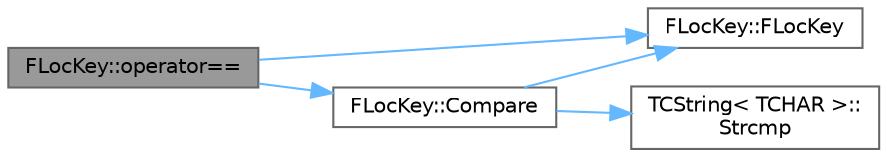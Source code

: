 digraph "FLocKey::operator=="
{
 // INTERACTIVE_SVG=YES
 // LATEX_PDF_SIZE
  bgcolor="transparent";
  edge [fontname=Helvetica,fontsize=10,labelfontname=Helvetica,labelfontsize=10];
  node [fontname=Helvetica,fontsize=10,shape=box,height=0.2,width=0.4];
  rankdir="LR";
  Node1 [id="Node000001",label="FLocKey::operator==",height=0.2,width=0.4,color="gray40", fillcolor="grey60", style="filled", fontcolor="black",tooltip=" "];
  Node1 -> Node2 [id="edge1_Node000001_Node000002",color="steelblue1",style="solid",tooltip=" "];
  Node2 [id="Node000002",label="FLocKey::FLocKey",height=0.2,width=0.4,color="grey40", fillcolor="white", style="filled",URL="$da/d6c/classFLocKey.html#a6f2afeb7963a5b92a8e3287246478754",tooltip=" "];
  Node1 -> Node3 [id="edge2_Node000001_Node000003",color="steelblue1",style="solid",tooltip=" "];
  Node3 [id="Node000003",label="FLocKey::Compare",height=0.2,width=0.4,color="grey40", fillcolor="white", style="filled",URL="$da/d6c/classFLocKey.html#a08bc47cfcac92b63a2b38f7d0cea6f03",tooltip=" "];
  Node3 -> Node2 [id="edge3_Node000003_Node000002",color="steelblue1",style="solid",tooltip=" "];
  Node3 -> Node4 [id="edge4_Node000003_Node000004",color="steelblue1",style="solid",tooltip=" "];
  Node4 [id="Node000004",label="TCString\< TCHAR \>::\lStrcmp",height=0.2,width=0.4,color="grey40", fillcolor="white", style="filled",URL="$df/d74/structTCString.html#af20092d1474926ae4bb53ada7d68940c",tooltip=" "];
}
